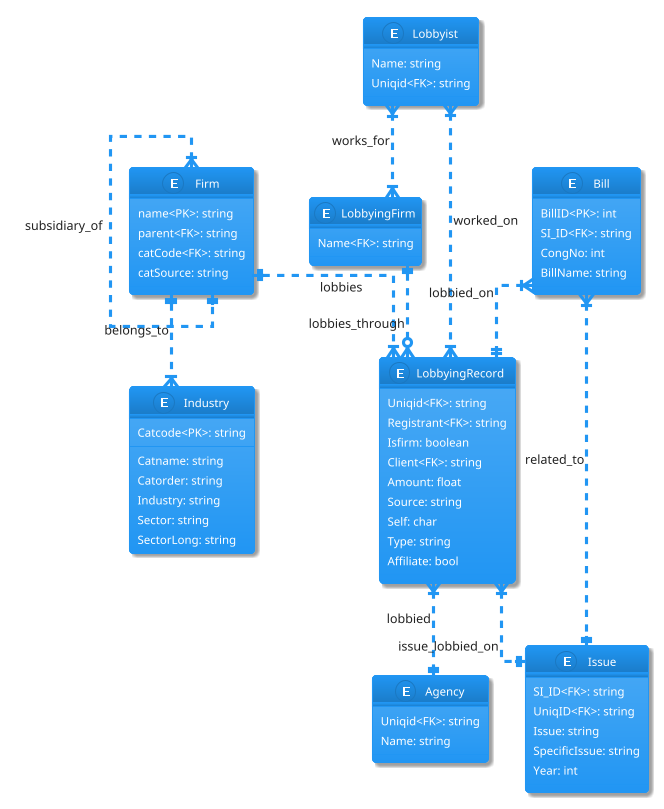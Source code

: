 @startuml

!theme materia

skinparam Padding 2
skinparam linetype ortho

entity "Firm" as ent {
    name<PK>: string
    parent<FK>: string
    catCode<FK>: string
    catSource: string
}

entity "Industry" as indust {
    Catcode<PK>: string
    --
    Catname: string
    Catorder: string
    Industry: string
    Sector: string
    SectorLong: string
}

entity "LobbyingFirm" as lobf {
    Name<FK>: string
}

entity "Agency" as agency {
    Uniqid<FK>: string
    Name: string
}

entity "LobbyingRecord" as lr {
    Uniqid<FK>: string
    Registrant<FK>: string
    Isfirm: boolean
    Client<FK>: string
    Amount: float
    Source: string
    Self: char
    Type: string
    Affiliate: bool
}

entity "Lobbyist" as lob {
    Name: string
    Uniqid<FK>: string
}

entity "Bill" as bill {
    BillID<PK>: int
    SI_ID<FK>: string
    CongNo: int
    BillName: string
}

entity "Issue" as issue {
    SI_ID<FK>: string
    UniqID<FK>: string
    Issue: string
    SpecificIssue: string
    Year: int
}

ent}|..||ent:subsidiary_of
ent||..|{indust:belongs_to
ent||..|{lr:lobbies
lobf||..o{lr:lobbies_through
lob}|..|{lr:worked_on
lob}|..|{lobf:works_for
lr}|..||agency:lobbied
bill}|..||lr:lobbied_on
bill}|..||issue:related_to
lr}|..||issue:issue_lobbied_on

@enduml